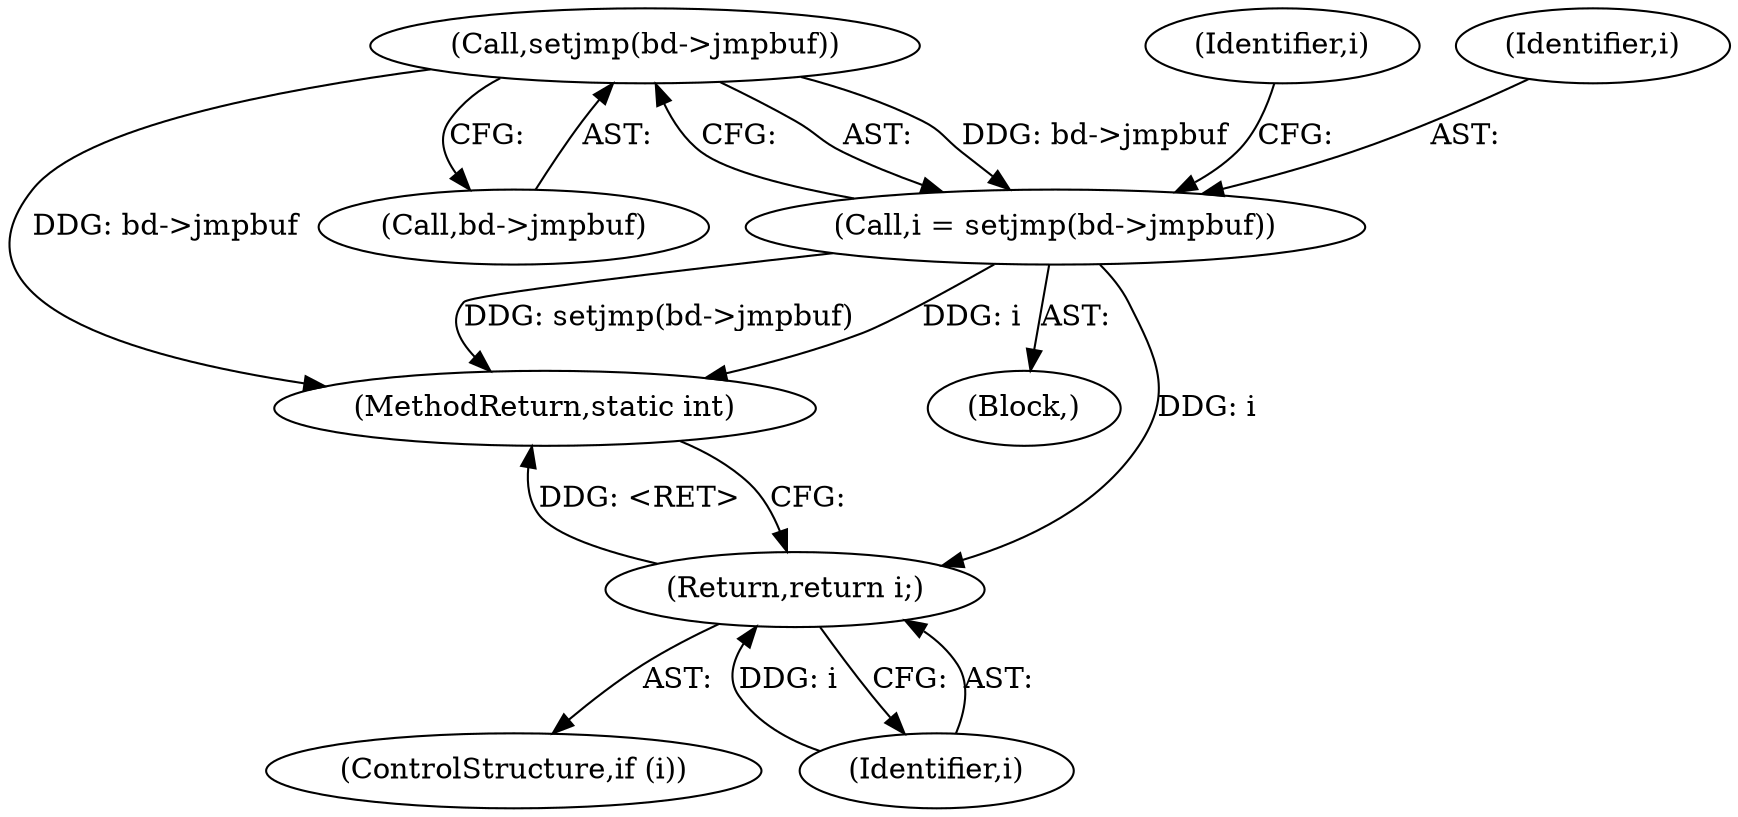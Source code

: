 digraph "0_busybox_0402cb32df015d9372578e3db27db47b33d5c7b0@pointer" {
"1000196" [label="(Call,setjmp(bd->jmpbuf))"];
"1000194" [label="(Call,i = setjmp(bd->jmpbuf))"];
"1000202" [label="(Return,return i;)"];
"1000200" [label="(ControlStructure,if (i))"];
"1000201" [label="(Identifier,i)"];
"1000203" [label="(Identifier,i)"];
"1000194" [label="(Call,i = setjmp(bd->jmpbuf))"];
"1000195" [label="(Identifier,i)"];
"1000159" [label="(Block,)"];
"1000202" [label="(Return,return i;)"];
"1001177" [label="(MethodReturn,static int)"];
"1000197" [label="(Call,bd->jmpbuf)"];
"1000196" [label="(Call,setjmp(bd->jmpbuf))"];
"1000196" -> "1000194"  [label="AST: "];
"1000196" -> "1000197"  [label="CFG: "];
"1000197" -> "1000196"  [label="AST: "];
"1000194" -> "1000196"  [label="CFG: "];
"1000196" -> "1001177"  [label="DDG: bd->jmpbuf"];
"1000196" -> "1000194"  [label="DDG: bd->jmpbuf"];
"1000194" -> "1000159"  [label="AST: "];
"1000195" -> "1000194"  [label="AST: "];
"1000201" -> "1000194"  [label="CFG: "];
"1000194" -> "1001177"  [label="DDG: i"];
"1000194" -> "1001177"  [label="DDG: setjmp(bd->jmpbuf)"];
"1000194" -> "1000202"  [label="DDG: i"];
"1000202" -> "1000200"  [label="AST: "];
"1000202" -> "1000203"  [label="CFG: "];
"1000203" -> "1000202"  [label="AST: "];
"1001177" -> "1000202"  [label="CFG: "];
"1000202" -> "1001177"  [label="DDG: <RET>"];
"1000203" -> "1000202"  [label="DDG: i"];
}
